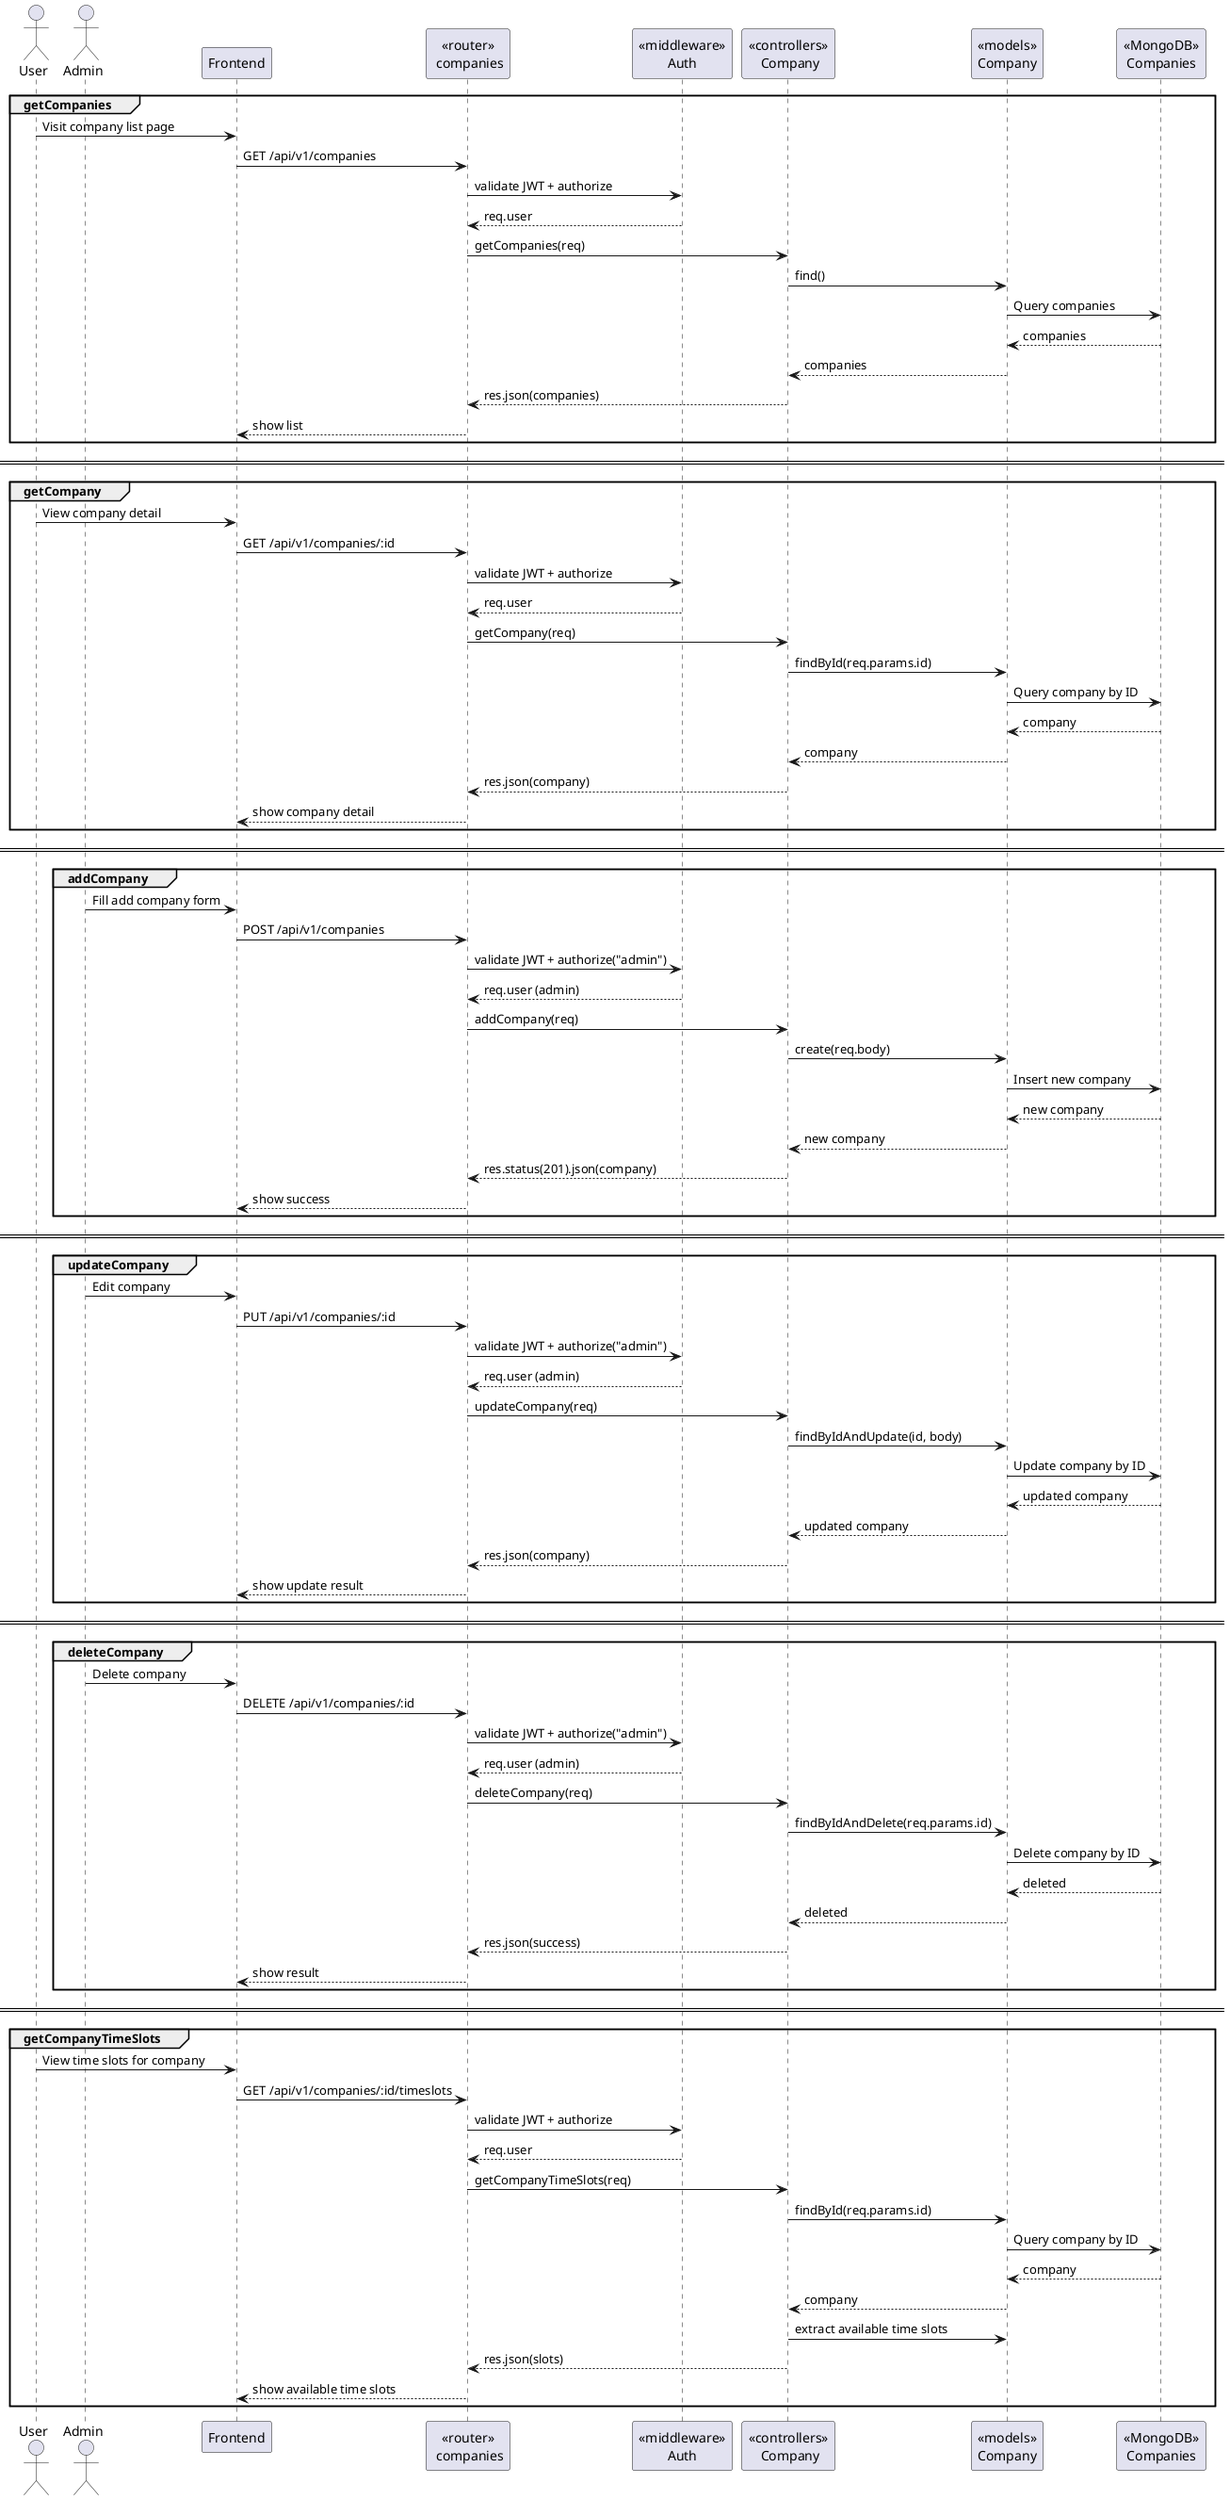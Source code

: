 @startuml company
actor User
actor Admin
participant "Frontend" as FE
participant "<<router>>\n companies" as Router
participant "<<middleware>>\nAuth" as Auth
participant "<<controllers>>\n Company" as Controller
participant "<<models>>\nCompany" as CompanyModel
participant "<<MongoDB>>\nCompanies" as CompaniesDB

group getCompanies
User -> FE : Visit company list page
FE -> Router : GET /api/v1/companies
Router -> Auth : validate JWT + authorize
Auth --> Router : req.user
Router -> Controller : getCompanies(req)
Controller -> CompanyModel : find()
CompanyModel -> CompaniesDB : Query companies
CompaniesDB --> CompanyModel : companies
CompanyModel --> Controller : companies
Controller --> Router : res.json(companies)
Router --> FE : show list
end

== ==

group getCompany
User -> FE : View company detail
FE -> Router : GET /api/v1/companies/:id
Router -> Auth : validate JWT + authorize
Auth --> Router : req.user
Router -> Controller : getCompany(req)
Controller -> CompanyModel : findById(req.params.id)
CompanyModel -> CompaniesDB : Query company by ID
CompaniesDB --> CompanyModel : company
CompanyModel --> Controller : company
Controller --> Router : res.json(company)
Router --> FE : show company detail
end

== ==

group addCompany
Admin -> FE : Fill add company form
FE -> Router : POST /api/v1/companies
Router -> Auth : validate JWT + authorize("admin")
Auth --> Router : req.user (admin)
Router -> Controller : addCompany(req)
Controller -> CompanyModel : create(req.body)
CompanyModel -> CompaniesDB : Insert new company
CompaniesDB --> CompanyModel : new company
CompanyModel --> Controller : new company
Controller --> Router : res.status(201).json(company)
Router --> FE : show success
end

== ==

group updateCompany
Admin -> FE : Edit company
FE -> Router : PUT /api/v1/companies/:id
Router -> Auth : validate JWT + authorize("admin")
Auth --> Router : req.user (admin)
Router -> Controller : updateCompany(req)
Controller -> CompanyModel : findByIdAndUpdate(id, body)
CompanyModel -> CompaniesDB : Update company by ID
CompaniesDB --> CompanyModel : updated company
CompanyModel --> Controller : updated company
Controller --> Router : res.json(company)
Router --> FE : show update result
end

== ==

group deleteCompany
Admin -> FE : Delete company
FE -> Router : DELETE /api/v1/companies/:id
Router -> Auth : validate JWT + authorize("admin")
Auth --> Router : req.user (admin)
Router -> Controller : deleteCompany(req)
Controller -> CompanyModel : findByIdAndDelete(req.params.id)
CompanyModel -> CompaniesDB : Delete company by ID
CompaniesDB --> CompanyModel : deleted
CompanyModel --> Controller : deleted
Controller --> Router : res.json(success)
Router --> FE : show result
end

== ==

group getCompanyTimeSlots
User -> FE : View time slots for company
FE -> Router : GET /api/v1/companies/:id/timeslots
Router -> Auth : validate JWT + authorize
Auth --> Router : req.user
Router -> Controller : getCompanyTimeSlots(req)
Controller -> CompanyModel : findById(req.params.id)
CompanyModel -> CompaniesDB : Query company by ID
CompaniesDB --> CompanyModel : company
CompanyModel --> Controller : company
Controller -> CompanyModel : extract available time slots
Controller --> Router : res.json(slots)
Router --> FE : show available time slots
end